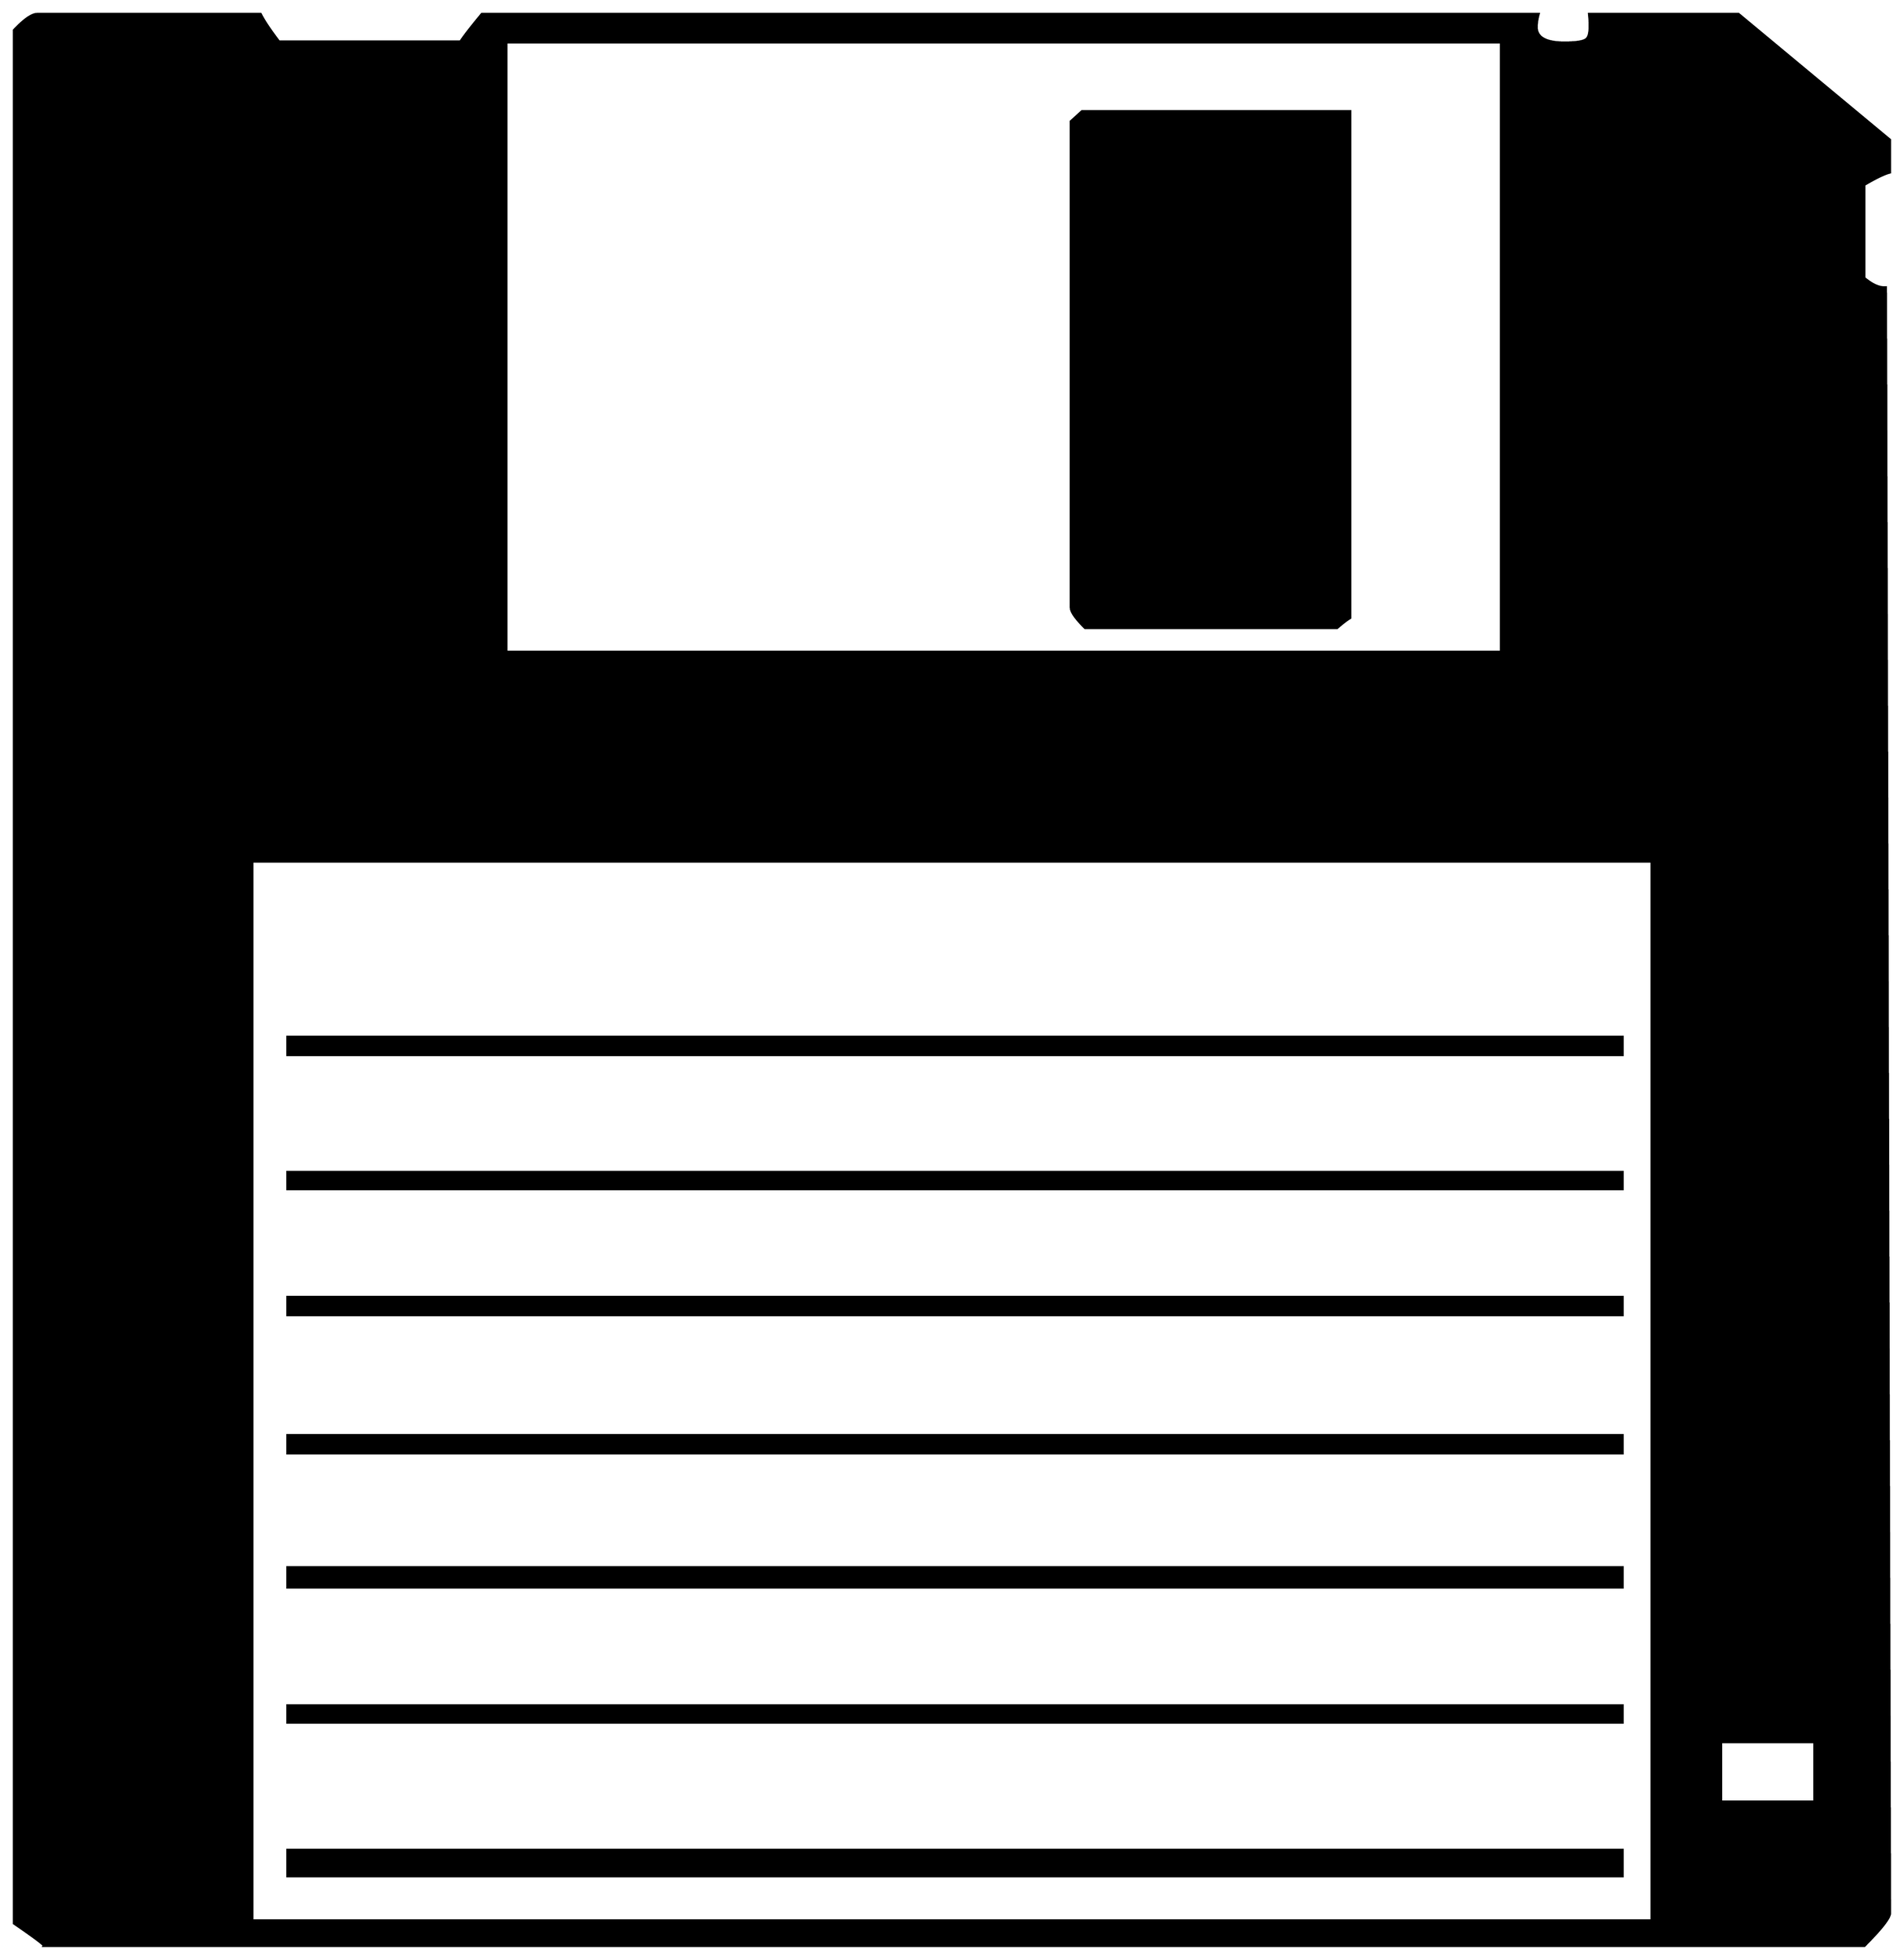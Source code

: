 


\begin{tikzpicture}[y=0.80pt, x=0.80pt, yscale=-1.0, xscale=1.0, inner sep=0pt, outer sep=0pt]
\begin{scope}[shift={(100.0,1711.0)},nonzero rule]
  \path[draw=.,fill=.,line width=1.600pt] (1914.0,324.0) .. controls
    (1914.0,328.667) and (1905.667,339.333) .. (1889.0,356.0) --
    (111.0,356.0) .. controls (113.0,356.0) and (103.333,348.667) ..
    (82.0,334.0) -- (82.0,-1515.0) .. controls (92.0,-1525.667)
    and (99.667,-1531.0) .. (105.0,-1531.0) -- (323.0,-1531.0) ..
    controls (326.333,-1524.333) and (332.333,-1515.333) ..
    (341.0,-1504.0) -- (518.0,-1504.0) .. controls
    (522.0,-1510.0) and (529.0,-1519.0) .. (539.0,-1531.0) --
    (1571.0,-1531.0) .. controls (1569.667,-1526.333) and
    (1569.0,-1522.0) .. (1569.0,-1518.0) .. controls
    (1569.0,-1508.0) and (1578.0,-1503.0) .. (1596.0,-1503.0) ..
    controls (1608.667,-1503.0) and (1616.0,-1504.333) ..
    (1618.0,-1507.0) .. controls (1620.667,-1509.667) and
    (1621.333,-1517.667) .. (1620.0,-1531.0) -- (1766.0,-1531.0) --
    (1914.0,-1408.0) -- (1914.0,-1376.0) .. controls
    (1908.667,-1374.667) and (1900.333,-1370.667) .. (1889.0,-1364.0) --
    (1889.0,-1273.0) .. controls (1897.0,-1266.333) and
    (1904.0,-1263.333) .. (1910.0,-1264.0) -- (1914.0,324.0) --
    cycle(1534.0,-908.0) -- (1534.0,-1503.0) -- (563.0,-1503.0)
    -- (563.0,-908.0) -- (1534.0,-908.0) -- cycle(1840.0,215.0)
    -- (1840.0,157.0) -- (1749.0,157.0) -- (1749.0,215.0) --
    (1840.0,215.0) -- cycle(1681.0,331.0) -- (1681.0,-703.0) --
    (315.0,-703.0) -- (315.0,331.0) -- (1681.0,331.0) --
    cycle(1387.0,-941.0) .. controls (1383.667,-939.0) and
    (1379.333,-935.667) .. (1374.0,-931.0) -- (1128.0,-931.0) ..
    controls (1118.667,-940.333) and (1114.0,-947.0) ..
    (1114.0,-951.0) -- (1114.0,-1426.0) -- (1125.0,-1436.0) --
    (1387.0,-1436.0) -- (1387.0,-941.0) -- cycle(1653.0,-514.0)
    -- (349.0,-514.0) -- (349.0,-532.0) -- (1653.0,-532.0) --
    (1653.0,-514.0) -- cycle(1653.0,-383.0) -- (349.0,-383.0) --
    (349.0,-400.0) -- (1653.0,-400.0) -- (1653.0,-383.0) --
    cycle(1653.0,-260.0) -- (349.0,-260.0) -- (349.0,-278.0) --
    (1653.0,-278.0) -- (1653.0,-260.0) -- cycle(1653.0,-125.0)
    -- (349.0,-125.0) -- (349.0,-143.0) -- (1653.0,-143.0) --
    (1653.0,-125.0) -- cycle(1653.0,6.0) -- (349.0,6.0) --
    (349.0,-14.0) -- (1653.0,-14.0) -- (1653.0,6.0) --
    cycle(1653.0,138.0) -- (349.0,138.0) -- (349.0,121.0) --
    (1653.0,121.0) -- (1653.0,138.0) -- cycle(1653.0,288.0) --
    (349.0,288.0) -- (349.0,262.0) -- (1653.0,262.0) --
    (1653.0,288.0) -- cycle;
\end{scope}

\end{tikzpicture}

